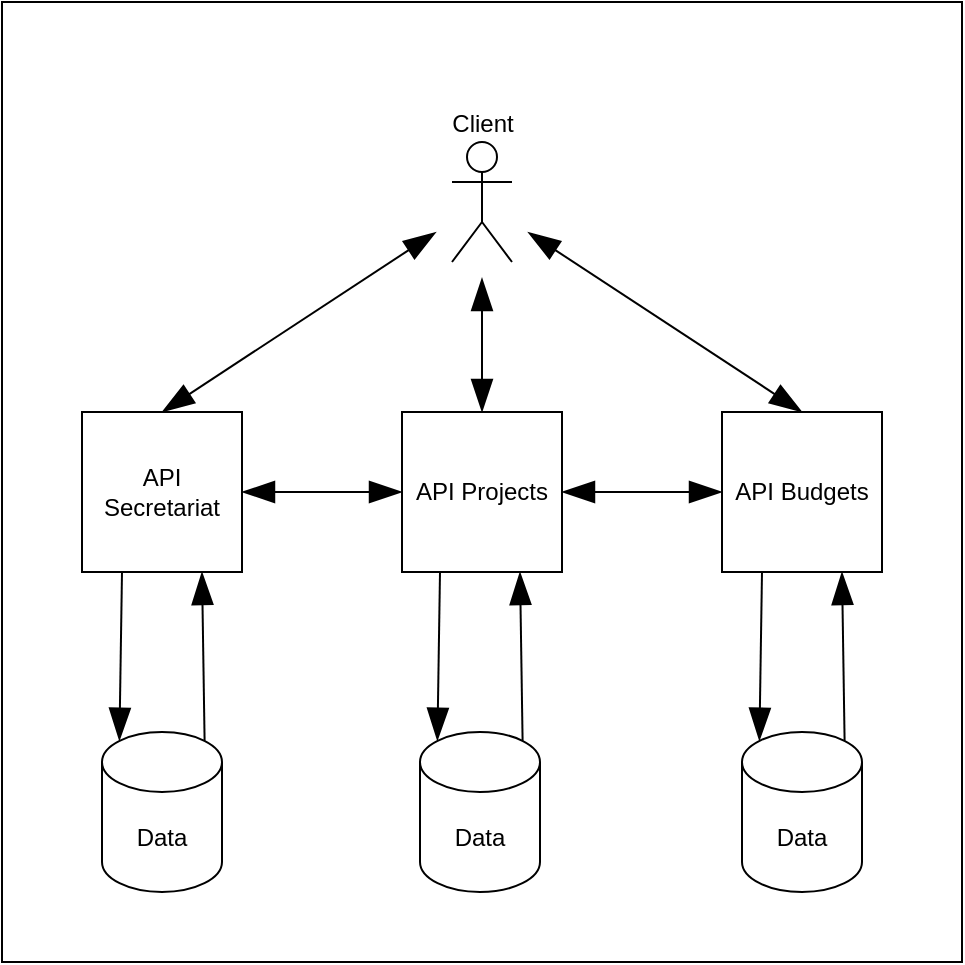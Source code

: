 <mxfile version="15.3.4" type="device"><diagram id="aueJBdn3ttxxznaxK2il" name="Page-1"><mxGraphModel dx="1185" dy="635" grid="1" gridSize="10" guides="1" tooltips="1" connect="1" arrows="1" fold="1" page="1" pageScale="1" pageWidth="827" pageHeight="1169" math="0" shadow="0"><root><mxCell id="0"/><mxCell id="1" parent="0"/><mxCell id="fFW0nPaSxHpreoJAoHW8-14" style="edgeStyle=none;curved=1;rounded=0;orthogonalLoop=1;jettySize=auto;html=1;exitX=0.25;exitY=1;exitDx=0;exitDy=0;entryX=0.145;entryY=0;entryDx=0;entryDy=4.35;entryPerimeter=0;endArrow=blockThin;endFill=1;startSize=14;endSize=14;sourcePerimeterSpacing=8;targetPerimeterSpacing=8;" edge="1" parent="1" source="fFW0nPaSxHpreoJAoHW8-1" target="fFW0nPaSxHpreoJAoHW8-2"><mxGeometry relative="1" as="geometry"/></mxCell><mxCell id="fFW0nPaSxHpreoJAoHW8-1" value="API Budgets" style="whiteSpace=wrap;html=1;aspect=fixed;hachureGap=4;pointerEvents=0;" vertex="1" parent="1"><mxGeometry x="520" y="365" width="80" height="80" as="geometry"/></mxCell><mxCell id="fFW0nPaSxHpreoJAoHW8-15" style="edgeStyle=none;curved=1;rounded=0;orthogonalLoop=1;jettySize=auto;html=1;exitX=0.855;exitY=0;exitDx=0;exitDy=4.35;exitPerimeter=0;entryX=0.75;entryY=1;entryDx=0;entryDy=0;endArrow=blockThin;endFill=1;startSize=14;endSize=14;sourcePerimeterSpacing=8;targetPerimeterSpacing=8;" edge="1" parent="1" source="fFW0nPaSxHpreoJAoHW8-2" target="fFW0nPaSxHpreoJAoHW8-1"><mxGeometry relative="1" as="geometry"/></mxCell><mxCell id="fFW0nPaSxHpreoJAoHW8-2" value="Data" style="shape=cylinder3;whiteSpace=wrap;html=1;boundedLbl=1;backgroundOutline=1;size=15;hachureGap=4;pointerEvents=0;" vertex="1" parent="1"><mxGeometry x="530" y="525" width="60" height="80" as="geometry"/></mxCell><mxCell id="fFW0nPaSxHpreoJAoHW8-16" style="edgeStyle=none;curved=1;rounded=0;orthogonalLoop=1;jettySize=auto;html=1;exitX=0.25;exitY=1;exitDx=0;exitDy=0;entryX=0.145;entryY=0;entryDx=0;entryDy=4.35;entryPerimeter=0;endArrow=blockThin;endFill=1;startSize=14;endSize=14;sourcePerimeterSpacing=8;targetPerimeterSpacing=8;" edge="1" parent="1" source="fFW0nPaSxHpreoJAoHW8-5" target="fFW0nPaSxHpreoJAoHW8-6"><mxGeometry relative="1" as="geometry"/></mxCell><mxCell id="fFW0nPaSxHpreoJAoHW8-5" value="API Secretariat" style="whiteSpace=wrap;html=1;aspect=fixed;hachureGap=4;pointerEvents=0;" vertex="1" parent="1"><mxGeometry x="200" y="365" width="80" height="80" as="geometry"/></mxCell><mxCell id="fFW0nPaSxHpreoJAoHW8-17" style="edgeStyle=none;curved=1;rounded=0;orthogonalLoop=1;jettySize=auto;html=1;exitX=0.855;exitY=0;exitDx=0;exitDy=4.35;exitPerimeter=0;entryX=0.75;entryY=1;entryDx=0;entryDy=0;endArrow=blockThin;endFill=1;startSize=14;endSize=14;sourcePerimeterSpacing=8;targetPerimeterSpacing=8;" edge="1" parent="1" source="fFW0nPaSxHpreoJAoHW8-6" target="fFW0nPaSxHpreoJAoHW8-5"><mxGeometry relative="1" as="geometry"/></mxCell><mxCell id="fFW0nPaSxHpreoJAoHW8-6" value="Data" style="shape=cylinder3;whiteSpace=wrap;html=1;boundedLbl=1;backgroundOutline=1;size=15;hachureGap=4;pointerEvents=0;" vertex="1" parent="1"><mxGeometry x="210" y="525" width="60" height="80" as="geometry"/></mxCell><mxCell id="fFW0nPaSxHpreoJAoHW8-7" value="API Projects" style="whiteSpace=wrap;html=1;aspect=fixed;hachureGap=4;pointerEvents=0;" vertex="1" parent="1"><mxGeometry x="360" y="365" width="80" height="80" as="geometry"/></mxCell><mxCell id="fFW0nPaSxHpreoJAoHW8-9" value="Client" style="shape=umlActor;verticalLabelPosition=top;verticalAlign=bottom;html=1;outlineConnect=0;hachureGap=4;pointerEvents=0;labelPosition=center;align=center;" vertex="1" parent="1"><mxGeometry x="385" y="230" width="30" height="60" as="geometry"/></mxCell><mxCell id="fFW0nPaSxHpreoJAoHW8-29" value="" style="endArrow=blockThin;startArrow=blockThin;html=1;startSize=14;endSize=14;sourcePerimeterSpacing=8;targetPerimeterSpacing=8;startFill=1;endFill=1;exitX=1;exitY=0.5;exitDx=0;exitDy=0;entryX=0;entryY=0.5;entryDx=0;entryDy=0;" edge="1" parent="1" source="fFW0nPaSxHpreoJAoHW8-5" target="fFW0nPaSxHpreoJAoHW8-7"><mxGeometry width="50" height="50" relative="1" as="geometry"><mxPoint x="460" y="335" as="sourcePoint"/><mxPoint x="540" y="325" as="targetPoint"/></mxGeometry></mxCell><mxCell id="fFW0nPaSxHpreoJAoHW8-30" value="" style="endArrow=blockThin;startArrow=blockThin;html=1;startSize=14;endSize=14;sourcePerimeterSpacing=8;targetPerimeterSpacing=8;startFill=1;endFill=1;entryX=0;entryY=0.5;entryDx=0;entryDy=0;exitX=1;exitY=0.5;exitDx=0;exitDy=0;" edge="1" parent="1" source="fFW0nPaSxHpreoJAoHW8-7" target="fFW0nPaSxHpreoJAoHW8-1"><mxGeometry width="50" height="50" relative="1" as="geometry"><mxPoint x="470" y="375" as="sourcePoint"/><mxPoint x="370" y="415" as="targetPoint"/></mxGeometry></mxCell><mxCell id="fFW0nPaSxHpreoJAoHW8-31" value="" style="endArrow=blockThin;startArrow=blockThin;html=1;startSize=14;endSize=14;sourcePerimeterSpacing=8;targetPerimeterSpacing=8;startFill=1;endFill=1;exitX=0.5;exitY=0;exitDx=0;exitDy=0;" edge="1" parent="1" source="fFW0nPaSxHpreoJAoHW8-5" target="fFW0nPaSxHpreoJAoHW8-9"><mxGeometry width="50" height="50" relative="1" as="geometry"><mxPoint x="260" y="275" as="sourcePoint"/><mxPoint x="340" y="275" as="targetPoint"/></mxGeometry></mxCell><mxCell id="fFW0nPaSxHpreoJAoHW8-32" value="" style="endArrow=blockThin;startArrow=blockThin;html=1;startSize=14;endSize=14;sourcePerimeterSpacing=8;targetPerimeterSpacing=8;startFill=1;endFill=1;entryX=0.5;entryY=0;entryDx=0;entryDy=0;" edge="1" parent="1" source="fFW0nPaSxHpreoJAoHW8-9" target="fFW0nPaSxHpreoJAoHW8-1"><mxGeometry width="50" height="50" relative="1" as="geometry"><mxPoint x="510" y="317.64" as="sourcePoint"/><mxPoint x="646" y="214.998" as="targetPoint"/></mxGeometry></mxCell><mxCell id="fFW0nPaSxHpreoJAoHW8-33" style="edgeStyle=none;curved=1;rounded=0;orthogonalLoop=1;jettySize=auto;html=1;exitX=0.25;exitY=1;exitDx=0;exitDy=0;entryX=0.145;entryY=0;entryDx=0;entryDy=4.35;entryPerimeter=0;endArrow=blockThin;endFill=1;startSize=14;endSize=14;sourcePerimeterSpacing=8;targetPerimeterSpacing=8;" edge="1" parent="1" target="fFW0nPaSxHpreoJAoHW8-35"><mxGeometry relative="1" as="geometry"><mxPoint x="379" y="445" as="sourcePoint"/></mxGeometry></mxCell><mxCell id="fFW0nPaSxHpreoJAoHW8-34" style="edgeStyle=none;curved=1;rounded=0;orthogonalLoop=1;jettySize=auto;html=1;exitX=0.855;exitY=0;exitDx=0;exitDy=4.35;exitPerimeter=0;entryX=0.75;entryY=1;entryDx=0;entryDy=0;endArrow=blockThin;endFill=1;startSize=14;endSize=14;sourcePerimeterSpacing=8;targetPerimeterSpacing=8;" edge="1" parent="1" source="fFW0nPaSxHpreoJAoHW8-35"><mxGeometry relative="1" as="geometry"><mxPoint x="419" y="445" as="targetPoint"/></mxGeometry></mxCell><mxCell id="fFW0nPaSxHpreoJAoHW8-35" value="Data" style="shape=cylinder3;whiteSpace=wrap;html=1;boundedLbl=1;backgroundOutline=1;size=15;hachureGap=4;pointerEvents=0;" vertex="1" parent="1"><mxGeometry x="369" y="525" width="60" height="80" as="geometry"/></mxCell><mxCell id="fFW0nPaSxHpreoJAoHW8-36" value="" style="endArrow=blockThin;startArrow=blockThin;html=1;startSize=14;endSize=14;sourcePerimeterSpacing=8;targetPerimeterSpacing=8;startFill=1;endFill=1;exitX=0.5;exitY=0;exitDx=0;exitDy=0;" edge="1" parent="1" source="fFW0nPaSxHpreoJAoHW8-7" target="fFW0nPaSxHpreoJAoHW8-9"><mxGeometry width="50" height="50" relative="1" as="geometry"><mxPoint x="290" y="415" as="sourcePoint"/><mxPoint x="370" y="415" as="targetPoint"/></mxGeometry></mxCell><mxCell id="fFW0nPaSxHpreoJAoHW8-37" value="" style="whiteSpace=wrap;html=1;aspect=fixed;rounded=0;shadow=0;hachureGap=4;pointerEvents=0;fillColor=none;" vertex="1" parent="1"><mxGeometry x="160" y="160" width="480" height="480" as="geometry"/></mxCell></root></mxGraphModel></diagram></mxfile>
